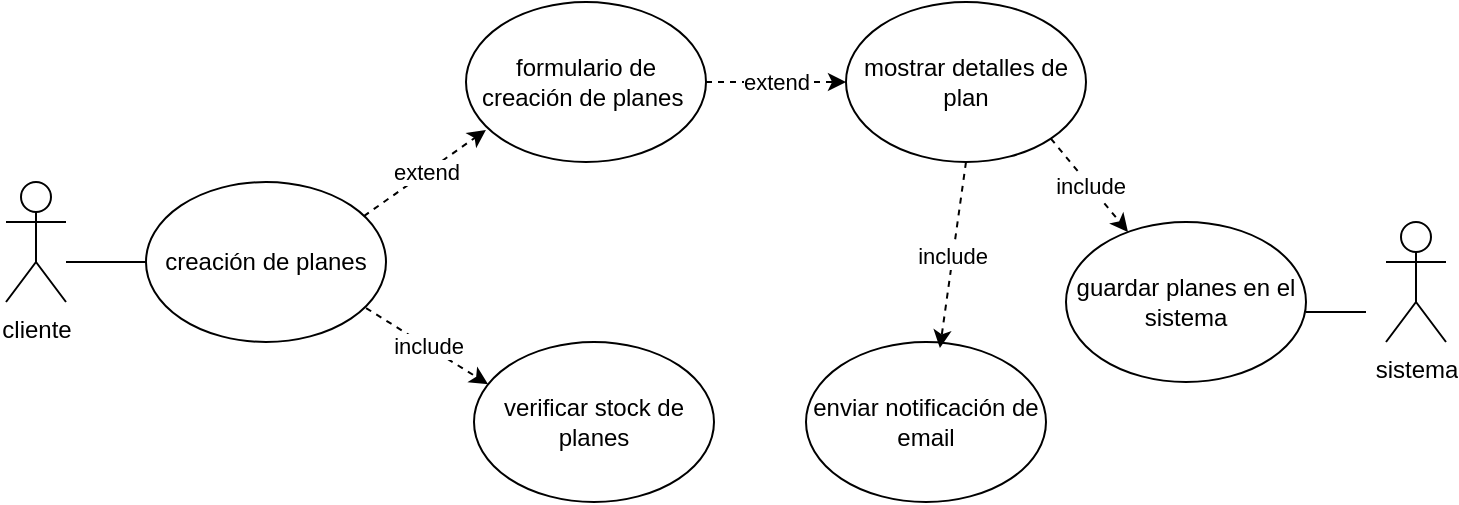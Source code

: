 <mxfile version="24.7.7">
  <diagram name="Página-1" id="nYa9ja8AmFI2BWBqz--r">
    <mxGraphModel dx="1434" dy="1941" grid="1" gridSize="10" guides="1" tooltips="1" connect="1" arrows="1" fold="1" page="1" pageScale="1" pageWidth="827" pageHeight="1169" math="0" shadow="0">
      <root>
        <mxCell id="0" />
        <mxCell id="1" parent="0" />
        <mxCell id="XEretbcwdEI54aJ8fWU7-1" value="cliente" style="shape=umlActor;verticalLabelPosition=bottom;verticalAlign=top;html=1;outlineConnect=0;" vertex="1" parent="1">
          <mxGeometry x="60" y="70" width="30" height="60" as="geometry" />
        </mxCell>
        <mxCell id="XEretbcwdEI54aJ8fWU7-3" value="mostrar detalles de plan" style="ellipse;whiteSpace=wrap;html=1;" vertex="1" parent="1">
          <mxGeometry x="480" y="-20" width="120" height="80" as="geometry" />
        </mxCell>
        <mxCell id="XEretbcwdEI54aJ8fWU7-4" value="guardar planes en el sistema" style="ellipse;whiteSpace=wrap;html=1;" vertex="1" parent="1">
          <mxGeometry x="590" y="90" width="120" height="80" as="geometry" />
        </mxCell>
        <mxCell id="XEretbcwdEI54aJ8fWU7-5" value="formulario de creación de planes&amp;nbsp;" style="ellipse;whiteSpace=wrap;html=1;" vertex="1" parent="1">
          <mxGeometry x="290" y="-20" width="120" height="80" as="geometry" />
        </mxCell>
        <mxCell id="XEretbcwdEI54aJ8fWU7-6" value="verificar stock de planes" style="ellipse;whiteSpace=wrap;html=1;" vertex="1" parent="1">
          <mxGeometry x="294" y="150" width="120" height="80" as="geometry" />
        </mxCell>
        <mxCell id="XEretbcwdEI54aJ8fWU7-7" value="enviar notificación de email" style="ellipse;whiteSpace=wrap;html=1;" vertex="1" parent="1">
          <mxGeometry x="460" y="150" width="120" height="80" as="geometry" />
        </mxCell>
        <mxCell id="XEretbcwdEI54aJ8fWU7-8" value="creación de planes" style="ellipse;whiteSpace=wrap;html=1;" vertex="1" parent="1">
          <mxGeometry x="130" y="70" width="120" height="80" as="geometry" />
        </mxCell>
        <mxCell id="XEretbcwdEI54aJ8fWU7-9" value="sistema" style="shape=umlActor;verticalLabelPosition=bottom;verticalAlign=top;html=1;outlineConnect=0;" vertex="1" parent="1">
          <mxGeometry x="750" y="90" width="30" height="60" as="geometry" />
        </mxCell>
        <mxCell id="XEretbcwdEI54aJ8fWU7-10" value="extend" style="endArrow=classic;html=1;rounded=0;dashed=1;strokeColor=default;align=center;verticalAlign=middle;fontFamily=Helvetica;fontSize=11;fontColor=default;labelBackgroundColor=default;exitX=0.908;exitY=0.213;exitDx=0;exitDy=0;exitPerimeter=0;entryX=0.083;entryY=0.8;entryDx=0;entryDy=0;entryPerimeter=0;" edge="1" parent="1" source="XEretbcwdEI54aJ8fWU7-8" target="XEretbcwdEI54aJ8fWU7-5">
          <mxGeometry width="50" height="50" relative="1" as="geometry">
            <mxPoint x="240" y="85" as="sourcePoint" />
            <mxPoint x="330" y="20" as="targetPoint" />
          </mxGeometry>
        </mxCell>
        <mxCell id="XEretbcwdEI54aJ8fWU7-11" value="extend" style="endArrow=classic;html=1;rounded=0;dashed=1;strokeColor=default;align=center;verticalAlign=middle;fontFamily=Helvetica;fontSize=11;fontColor=default;labelBackgroundColor=default;" edge="1" parent="1" target="XEretbcwdEI54aJ8fWU7-3">
          <mxGeometry width="50" height="50" relative="1" as="geometry">
            <mxPoint x="410" y="20" as="sourcePoint" />
            <mxPoint x="500" y="-50" as="targetPoint" />
          </mxGeometry>
        </mxCell>
        <mxCell id="XEretbcwdEI54aJ8fWU7-12" value="include" style="endArrow=classic;html=1;rounded=0;dashed=1;strokeColor=default;align=center;verticalAlign=middle;fontFamily=Helvetica;fontSize=11;fontColor=default;labelBackgroundColor=default;exitX=0.917;exitY=0.788;exitDx=0;exitDy=0;exitPerimeter=0;entryX=0.058;entryY=0.263;entryDx=0;entryDy=0;entryPerimeter=0;" edge="1" parent="1" source="XEretbcwdEI54aJ8fWU7-8" target="XEretbcwdEI54aJ8fWU7-6">
          <mxGeometry width="50" height="50" relative="1" as="geometry">
            <mxPoint x="240" y="130" as="sourcePoint" />
            <mxPoint x="210" y="246" as="targetPoint" />
          </mxGeometry>
        </mxCell>
        <mxCell id="XEretbcwdEI54aJ8fWU7-13" value="include" style="endArrow=classic;html=1;rounded=0;dashed=1;strokeColor=default;align=center;verticalAlign=middle;fontFamily=Helvetica;fontSize=11;fontColor=default;labelBackgroundColor=default;exitX=0.5;exitY=1;exitDx=0;exitDy=0;entryX=0.558;entryY=0.038;entryDx=0;entryDy=0;entryPerimeter=0;" edge="1" parent="1" source="XEretbcwdEI54aJ8fWU7-3" target="XEretbcwdEI54aJ8fWU7-7">
          <mxGeometry width="50" height="50" relative="1" as="geometry">
            <mxPoint x="535" y="60" as="sourcePoint" />
            <mxPoint x="505" y="176" as="targetPoint" />
          </mxGeometry>
        </mxCell>
        <mxCell id="XEretbcwdEI54aJ8fWU7-14" value="include" style="endArrow=classic;html=1;rounded=0;dashed=1;strokeColor=default;align=center;verticalAlign=middle;fontFamily=Helvetica;fontSize=11;fontColor=default;labelBackgroundColor=default;exitX=1;exitY=1;exitDx=0;exitDy=0;" edge="1" parent="1" source="XEretbcwdEI54aJ8fWU7-3" target="XEretbcwdEI54aJ8fWU7-4">
          <mxGeometry width="50" height="50" relative="1" as="geometry">
            <mxPoint x="580" y="42" as="sourcePoint" />
            <mxPoint x="550" y="158" as="targetPoint" />
          </mxGeometry>
        </mxCell>
        <mxCell id="XEretbcwdEI54aJ8fWU7-15" value="" style="endArrow=none;html=1;rounded=0;" edge="1" parent="1" target="XEretbcwdEI54aJ8fWU7-8">
          <mxGeometry width="50" height="50" relative="1" as="geometry">
            <mxPoint x="90" y="110" as="sourcePoint" />
            <mxPoint x="140" y="60" as="targetPoint" />
          </mxGeometry>
        </mxCell>
        <mxCell id="XEretbcwdEI54aJ8fWU7-19" value="" style="endArrow=none;html=1;rounded=0;" edge="1" parent="1">
          <mxGeometry width="50" height="50" relative="1" as="geometry">
            <mxPoint x="710" y="135" as="sourcePoint" />
            <mxPoint x="740" y="135" as="targetPoint" />
          </mxGeometry>
        </mxCell>
      </root>
    </mxGraphModel>
  </diagram>
</mxfile>
